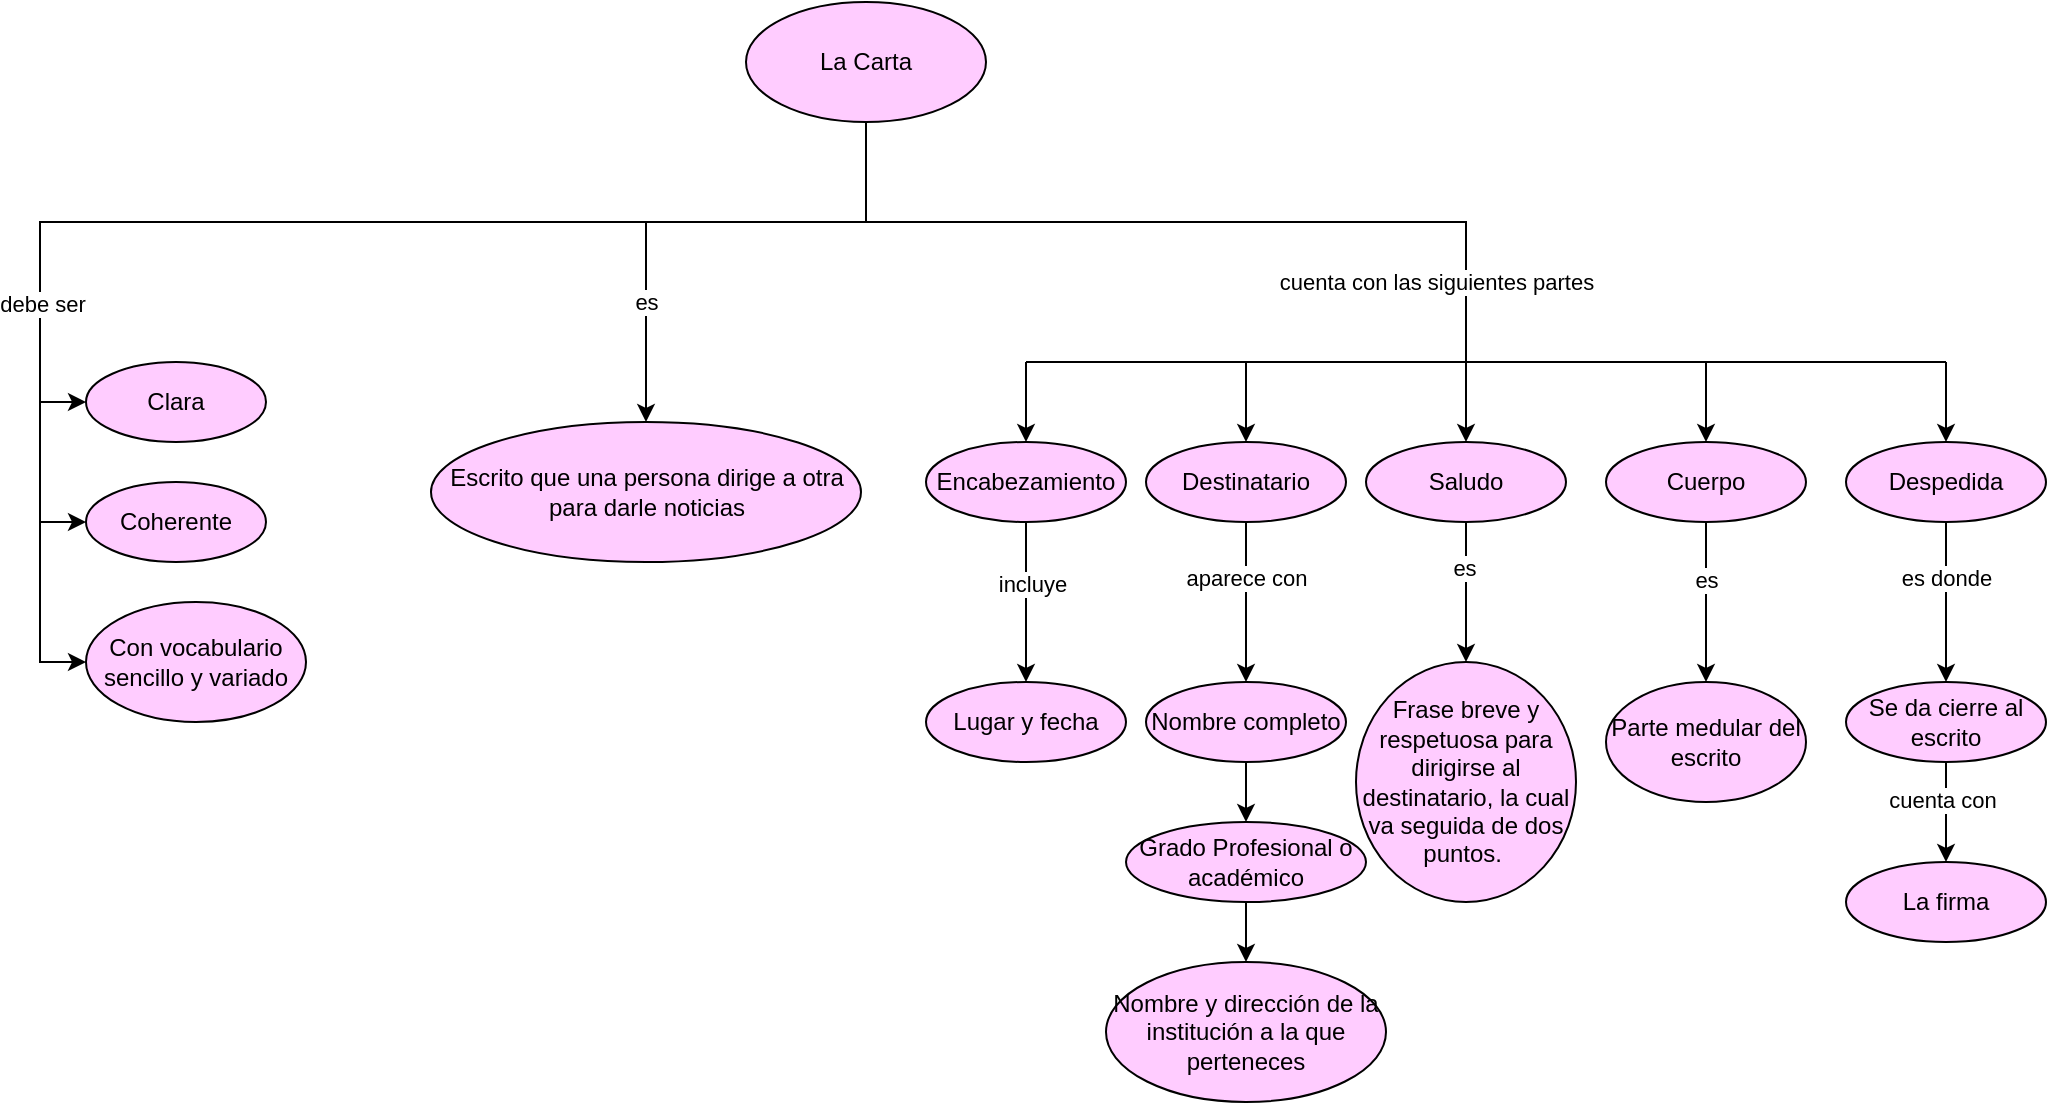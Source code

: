 <mxfile version="20.2.7" type="device"><diagram id="TNdrex0NeF5Cxx3AeBo5" name="Página-1"><mxGraphModel dx="1248" dy="675" grid="1" gridSize="10" guides="1" tooltips="1" connect="1" arrows="1" fold="1" page="0" pageScale="1" pageWidth="827" pageHeight="1169" math="0" shadow="0"><root><mxCell id="0"/><mxCell id="1" parent="0"/><mxCell id="1sqlkqrF6OZUbzUR-Zhz-3" value="" style="edgeStyle=orthogonalEdgeStyle;rounded=0;orthogonalLoop=1;jettySize=auto;html=1;fillColor=#FFCCFF;" edge="1" parent="1" source="1sqlkqrF6OZUbzUR-Zhz-1" target="1sqlkqrF6OZUbzUR-Zhz-2"><mxGeometry relative="1" as="geometry"><Array as="points"><mxPoint x="510" y="230"/><mxPoint x="400" y="230"/></Array></mxGeometry></mxCell><mxCell id="1sqlkqrF6OZUbzUR-Zhz-4" value="es" style="edgeLabel;html=1;align=center;verticalAlign=middle;resizable=0;points=[];fillColor=#FFCCFF;" vertex="1" connectable="0" parent="1sqlkqrF6OZUbzUR-Zhz-3"><mxGeometry x="-0.275" y="5" relative="1" as="geometry"><mxPoint x="-66" y="35" as="offset"/></mxGeometry></mxCell><mxCell id="1sqlkqrF6OZUbzUR-Zhz-1" value="La Carta" style="ellipse;whiteSpace=wrap;html=1;fillColor=#FFCCFF;" vertex="1" parent="1"><mxGeometry x="450" y="120" width="120" height="60" as="geometry"/></mxCell><mxCell id="1sqlkqrF6OZUbzUR-Zhz-2" value="Escrito que una persona dirige a otra para darle noticias" style="ellipse;whiteSpace=wrap;html=1;fillColor=#FFCCFF;" vertex="1" parent="1"><mxGeometry x="292.5" y="330" width="215" height="70" as="geometry"/></mxCell><mxCell id="1sqlkqrF6OZUbzUR-Zhz-10" value="" style="endArrow=classic;html=1;rounded=0;entryX=0;entryY=0.5;entryDx=0;entryDy=0;fillColor=#FFCCFF;" edge="1" parent="1" target="1sqlkqrF6OZUbzUR-Zhz-15"><mxGeometry width="50" height="50" relative="1" as="geometry"><mxPoint x="400" y="230" as="sourcePoint"/><mxPoint x="97" y="320" as="targetPoint"/><Array as="points"><mxPoint x="97" y="230"/><mxPoint x="97" y="450"/></Array></mxGeometry></mxCell><mxCell id="1sqlkqrF6OZUbzUR-Zhz-12" value="debe ser" style="edgeLabel;html=1;align=center;verticalAlign=middle;resizable=0;points=[];fillColor=#FFCCFF;" vertex="1" connectable="0" parent="1sqlkqrF6OZUbzUR-Zhz-10"><mxGeometry x="0.734" y="2" relative="1" as="geometry"><mxPoint x="-1" y="-130" as="offset"/></mxGeometry></mxCell><mxCell id="1sqlkqrF6OZUbzUR-Zhz-13" value="Clara" style="ellipse;whiteSpace=wrap;html=1;fillColor=#FFCCFF;" vertex="1" parent="1"><mxGeometry x="120" y="300" width="90" height="40" as="geometry"/></mxCell><mxCell id="1sqlkqrF6OZUbzUR-Zhz-14" value="Coherente" style="ellipse;whiteSpace=wrap;html=1;fillColor=#FFCCFF;" vertex="1" parent="1"><mxGeometry x="120" y="360" width="90" height="40" as="geometry"/></mxCell><mxCell id="1sqlkqrF6OZUbzUR-Zhz-15" value="Con vocabulario sencillo y variado" style="ellipse;whiteSpace=wrap;html=1;fillColor=#FFCCFF;" vertex="1" parent="1"><mxGeometry x="120" y="420" width="110" height="60" as="geometry"/></mxCell><mxCell id="1sqlkqrF6OZUbzUR-Zhz-16" value="" style="endArrow=classic;html=1;rounded=0;entryX=0;entryY=0.5;entryDx=0;entryDy=0;fillColor=#FFCCFF;" edge="1" parent="1" target="1sqlkqrF6OZUbzUR-Zhz-14"><mxGeometry width="50" height="50" relative="1" as="geometry"><mxPoint x="97" y="380" as="sourcePoint"/><mxPoint x="117.0" y="380" as="targetPoint"/></mxGeometry></mxCell><mxCell id="1sqlkqrF6OZUbzUR-Zhz-17" value="" style="endArrow=classic;html=1;rounded=0;entryX=0;entryY=0.5;entryDx=0;entryDy=0;fillColor=#FFCCFF;" edge="1" parent="1" target="1sqlkqrF6OZUbzUR-Zhz-13"><mxGeometry width="50" height="50" relative="1" as="geometry"><mxPoint x="97" y="319.95" as="sourcePoint"/><mxPoint x="110" y="320" as="targetPoint"/></mxGeometry></mxCell><mxCell id="1sqlkqrF6OZUbzUR-Zhz-34" value="" style="edgeStyle=orthogonalEdgeStyle;rounded=0;orthogonalLoop=1;jettySize=auto;html=1;fillColor=#FFCCFF;" edge="1" parent="1" source="1sqlkqrF6OZUbzUR-Zhz-19" target="1sqlkqrF6OZUbzUR-Zhz-33"><mxGeometry relative="1" as="geometry"/></mxCell><mxCell id="1sqlkqrF6OZUbzUR-Zhz-35" value="incluye" style="edgeLabel;html=1;align=center;verticalAlign=middle;resizable=0;points=[];fillColor=#FFCCFF;" vertex="1" connectable="0" parent="1sqlkqrF6OZUbzUR-Zhz-34"><mxGeometry x="-0.233" y="3" relative="1" as="geometry"><mxPoint as="offset"/></mxGeometry></mxCell><mxCell id="1sqlkqrF6OZUbzUR-Zhz-19" value="Encabezamiento" style="ellipse;whiteSpace=wrap;html=1;fillColor=#FFCCFF;" vertex="1" parent="1"><mxGeometry x="540" y="340" width="100" height="40" as="geometry"/></mxCell><mxCell id="1sqlkqrF6OZUbzUR-Zhz-20" value="" style="endArrow=none;html=1;rounded=0;fillColor=#FFCCFF;" edge="1" parent="1"><mxGeometry width="50" height="50" relative="1" as="geometry"><mxPoint x="400" y="230" as="sourcePoint"/><mxPoint x="810" y="300" as="targetPoint"/><Array as="points"><mxPoint x="810" y="230"/></Array></mxGeometry></mxCell><mxCell id="1sqlkqrF6OZUbzUR-Zhz-32" value="cuenta con las siguientes partes" style="edgeLabel;html=1;align=center;verticalAlign=middle;resizable=0;points=[];fillColor=#FFCCFF;" vertex="1" connectable="0" parent="1sqlkqrF6OZUbzUR-Zhz-20"><mxGeometry x="0.505" y="-1" relative="1" as="geometry"><mxPoint x="34" y="29" as="offset"/></mxGeometry></mxCell><mxCell id="1sqlkqrF6OZUbzUR-Zhz-38" value="" style="edgeStyle=orthogonalEdgeStyle;rounded=0;orthogonalLoop=1;jettySize=auto;html=1;fillColor=#FFCCFF;" edge="1" parent="1" source="1sqlkqrF6OZUbzUR-Zhz-22" target="1sqlkqrF6OZUbzUR-Zhz-37"><mxGeometry relative="1" as="geometry"/></mxCell><mxCell id="1sqlkqrF6OZUbzUR-Zhz-39" value="aparece con" style="edgeLabel;html=1;align=center;verticalAlign=middle;resizable=0;points=[];fillColor=#FFCCFF;" vertex="1" connectable="0" parent="1sqlkqrF6OZUbzUR-Zhz-38"><mxGeometry x="-0.308" relative="1" as="geometry"><mxPoint as="offset"/></mxGeometry></mxCell><mxCell id="1sqlkqrF6OZUbzUR-Zhz-22" value="Destinatario" style="ellipse;whiteSpace=wrap;html=1;fillColor=#FFCCFF;" vertex="1" parent="1"><mxGeometry x="650" y="340" width="100" height="40" as="geometry"/></mxCell><mxCell id="1sqlkqrF6OZUbzUR-Zhz-46" value="" style="edgeStyle=orthogonalEdgeStyle;rounded=0;orthogonalLoop=1;jettySize=auto;html=1;fillColor=#FFCCFF;" edge="1" parent="1" source="1sqlkqrF6OZUbzUR-Zhz-23" target="1sqlkqrF6OZUbzUR-Zhz-45"><mxGeometry relative="1" as="geometry"/></mxCell><mxCell id="1sqlkqrF6OZUbzUR-Zhz-47" value="es" style="edgeLabel;html=1;align=center;verticalAlign=middle;resizable=0;points=[];fillColor=#FFCCFF;" vertex="1" connectable="0" parent="1sqlkqrF6OZUbzUR-Zhz-46"><mxGeometry x="-0.356" y="-1" relative="1" as="geometry"><mxPoint as="offset"/></mxGeometry></mxCell><mxCell id="1sqlkqrF6OZUbzUR-Zhz-23" value="Saludo&lt;span style=&quot;color: rgba(0, 0, 0, 0); font-family: monospace; font-size: 0px; text-align: start;&quot;&gt;%3CmxGraphModel%3E%3Croot%3E%3CmxCell%20id%3D%220%22%2F%3E%3CmxCell%20id%3D%221%22%20parent%3D%220%22%2F%3E%3CmxCell%20id%3D%222%22%20value%3D%22Destinatario%22%20style%3D%22ellipse%3BwhiteSpace%3Dwrap%3Bhtml%3D1%3B%22%20vertex%3D%221%22%20parent%3D%221%22%3E%3CmxGeometry%20x%3D%22660%22%20y%3D%22320%22%20width%3D%22100%22%20height%3D%2240%22%20as%3D%22geometry%22%2F%3E%3C%2FmxCell%3E%3C%2Froot%3E%3C%2FmxGraphModel%3E&lt;/span&gt;" style="ellipse;whiteSpace=wrap;html=1;fillColor=#FFCCFF;" vertex="1" parent="1"><mxGeometry x="760" y="340" width="100" height="40" as="geometry"/></mxCell><mxCell id="1sqlkqrF6OZUbzUR-Zhz-51" value="" style="edgeStyle=orthogonalEdgeStyle;rounded=0;orthogonalLoop=1;jettySize=auto;html=1;fillColor=#FFCCFF;" edge="1" parent="1" source="1sqlkqrF6OZUbzUR-Zhz-24" target="1sqlkqrF6OZUbzUR-Zhz-50"><mxGeometry relative="1" as="geometry"/></mxCell><mxCell id="1sqlkqrF6OZUbzUR-Zhz-52" value="es" style="edgeLabel;html=1;align=center;verticalAlign=middle;resizable=0;points=[];fillColor=#FFCCFF;" vertex="1" connectable="0" parent="1sqlkqrF6OZUbzUR-Zhz-51"><mxGeometry x="-0.271" relative="1" as="geometry"><mxPoint as="offset"/></mxGeometry></mxCell><mxCell id="1sqlkqrF6OZUbzUR-Zhz-24" value="Cuerpo" style="ellipse;whiteSpace=wrap;html=1;fillColor=#FFCCFF;" vertex="1" parent="1"><mxGeometry x="880" y="340" width="100" height="40" as="geometry"/></mxCell><mxCell id="1sqlkqrF6OZUbzUR-Zhz-25" value="" style="endArrow=none;html=1;rounded=0;fillColor=#FFCCFF;" edge="1" parent="1"><mxGeometry width="50" height="50" relative="1" as="geometry"><mxPoint x="590" y="300" as="sourcePoint"/><mxPoint x="1050" y="300" as="targetPoint"/></mxGeometry></mxCell><mxCell id="1sqlkqrF6OZUbzUR-Zhz-26" value="" style="endArrow=classic;html=1;rounded=0;entryX=0.5;entryY=0;entryDx=0;entryDy=0;fillColor=#FFCCFF;" edge="1" parent="1" target="1sqlkqrF6OZUbzUR-Zhz-19"><mxGeometry width="50" height="50" relative="1" as="geometry"><mxPoint x="590" y="300" as="sourcePoint"/><mxPoint x="720" y="330" as="targetPoint"/></mxGeometry></mxCell><mxCell id="1sqlkqrF6OZUbzUR-Zhz-27" value="" style="endArrow=classic;html=1;rounded=0;entryX=0.5;entryY=0;entryDx=0;entryDy=0;fillColor=#FFCCFF;" edge="1" parent="1" target="1sqlkqrF6OZUbzUR-Zhz-22"><mxGeometry width="50" height="50" relative="1" as="geometry"><mxPoint x="700" y="300" as="sourcePoint"/><mxPoint x="600" y="350" as="targetPoint"/></mxGeometry></mxCell><mxCell id="1sqlkqrF6OZUbzUR-Zhz-28" value="" style="endArrow=classic;html=1;rounded=0;entryX=0.5;entryY=0;entryDx=0;entryDy=0;fillColor=#FFCCFF;" edge="1" parent="1" target="1sqlkqrF6OZUbzUR-Zhz-23"><mxGeometry width="50" height="50" relative="1" as="geometry"><mxPoint x="810" y="300" as="sourcePoint"/><mxPoint x="710" y="350" as="targetPoint"/></mxGeometry></mxCell><mxCell id="1sqlkqrF6OZUbzUR-Zhz-29" value="" style="endArrow=classic;html=1;rounded=0;entryX=0.5;entryY=0;entryDx=0;entryDy=0;fillColor=#FFCCFF;" edge="1" parent="1" target="1sqlkqrF6OZUbzUR-Zhz-24"><mxGeometry width="50" height="50" relative="1" as="geometry"><mxPoint x="930" y="300" as="sourcePoint"/><mxPoint x="820" y="350" as="targetPoint"/></mxGeometry></mxCell><mxCell id="1sqlkqrF6OZUbzUR-Zhz-33" value="Lugar y fecha" style="ellipse;whiteSpace=wrap;html=1;fillColor=#FFCCFF;" vertex="1" parent="1"><mxGeometry x="540" y="460" width="100" height="40" as="geometry"/></mxCell><mxCell id="1sqlkqrF6OZUbzUR-Zhz-42" value="" style="edgeStyle=orthogonalEdgeStyle;rounded=0;orthogonalLoop=1;jettySize=auto;html=1;fillColor=#FFCCFF;" edge="1" parent="1" source="1sqlkqrF6OZUbzUR-Zhz-37" target="1sqlkqrF6OZUbzUR-Zhz-41"><mxGeometry relative="1" as="geometry"/></mxCell><mxCell id="1sqlkqrF6OZUbzUR-Zhz-37" value="Nombre completo" style="ellipse;whiteSpace=wrap;html=1;fillColor=#FFCCFF;" vertex="1" parent="1"><mxGeometry x="650" y="460" width="100" height="40" as="geometry"/></mxCell><mxCell id="1sqlkqrF6OZUbzUR-Zhz-44" value="" style="edgeStyle=orthogonalEdgeStyle;rounded=0;orthogonalLoop=1;jettySize=auto;html=1;fillColor=#FFCCFF;" edge="1" parent="1" source="1sqlkqrF6OZUbzUR-Zhz-41" target="1sqlkqrF6OZUbzUR-Zhz-43"><mxGeometry relative="1" as="geometry"/></mxCell><mxCell id="1sqlkqrF6OZUbzUR-Zhz-41" value="Grado Profesional o académico" style="ellipse;whiteSpace=wrap;html=1;fillColor=#FFCCFF;" vertex="1" parent="1"><mxGeometry x="640" y="530" width="120" height="40" as="geometry"/></mxCell><mxCell id="1sqlkqrF6OZUbzUR-Zhz-43" value="Nombre y dirección de la institución a la que perteneces" style="ellipse;whiteSpace=wrap;html=1;fillColor=#FFCCFF;" vertex="1" parent="1"><mxGeometry x="630" y="600" width="140" height="70" as="geometry"/></mxCell><mxCell id="1sqlkqrF6OZUbzUR-Zhz-45" value="Frase breve y respetuosa para dirigirse al destinatario, la cual va seguida de dos puntos.&amp;nbsp;" style="ellipse;whiteSpace=wrap;html=1;fillColor=#FFCCFF;" vertex="1" parent="1"><mxGeometry x="755" y="450" width="110" height="120" as="geometry"/></mxCell><mxCell id="1sqlkqrF6OZUbzUR-Zhz-54" value="" style="edgeStyle=orthogonalEdgeStyle;rounded=0;orthogonalLoop=1;jettySize=auto;html=1;fillColor=#FFCCFF;" edge="1" parent="1" source="1sqlkqrF6OZUbzUR-Zhz-48" target="1sqlkqrF6OZUbzUR-Zhz-53"><mxGeometry relative="1" as="geometry"/></mxCell><mxCell id="1sqlkqrF6OZUbzUR-Zhz-55" value="es donde" style="edgeLabel;html=1;align=center;verticalAlign=middle;resizable=0;points=[];fillColor=#FFCCFF;" vertex="1" connectable="0" parent="1sqlkqrF6OZUbzUR-Zhz-54"><mxGeometry x="-0.306" relative="1" as="geometry"><mxPoint as="offset"/></mxGeometry></mxCell><mxCell id="1sqlkqrF6OZUbzUR-Zhz-48" value="Despedida" style="ellipse;whiteSpace=wrap;html=1;fillColor=#FFCCFF;" vertex="1" parent="1"><mxGeometry x="1000" y="340" width="100" height="40" as="geometry"/></mxCell><mxCell id="1sqlkqrF6OZUbzUR-Zhz-49" value="" style="endArrow=classic;html=1;rounded=0;entryX=0.5;entryY=0;entryDx=0;entryDy=0;fillColor=#FFCCFF;" edge="1" parent="1" target="1sqlkqrF6OZUbzUR-Zhz-48"><mxGeometry width="50" height="50" relative="1" as="geometry"><mxPoint x="1050" y="300" as="sourcePoint"/><mxPoint x="940" y="350" as="targetPoint"/></mxGeometry></mxCell><mxCell id="1sqlkqrF6OZUbzUR-Zhz-50" value="Parte medular del escrito" style="ellipse;whiteSpace=wrap;html=1;fillColor=#FFCCFF;" vertex="1" parent="1"><mxGeometry x="880" y="460" width="100" height="60" as="geometry"/></mxCell><mxCell id="1sqlkqrF6OZUbzUR-Zhz-57" value="" style="edgeStyle=orthogonalEdgeStyle;rounded=0;orthogonalLoop=1;jettySize=auto;html=1;fillColor=#FFCCFF;" edge="1" parent="1" source="1sqlkqrF6OZUbzUR-Zhz-53" target="1sqlkqrF6OZUbzUR-Zhz-56"><mxGeometry relative="1" as="geometry"/></mxCell><mxCell id="1sqlkqrF6OZUbzUR-Zhz-58" value="cuenta con" style="edgeLabel;html=1;align=center;verticalAlign=middle;resizable=0;points=[];fillColor=#FFCCFF;" vertex="1" connectable="0" parent="1sqlkqrF6OZUbzUR-Zhz-57"><mxGeometry x="-0.248" y="-2" relative="1" as="geometry"><mxPoint as="offset"/></mxGeometry></mxCell><mxCell id="1sqlkqrF6OZUbzUR-Zhz-53" value="Se da cierre al escrito" style="ellipse;whiteSpace=wrap;html=1;fillColor=#FFCCFF;" vertex="1" parent="1"><mxGeometry x="1000" y="460" width="100" height="40" as="geometry"/></mxCell><mxCell id="1sqlkqrF6OZUbzUR-Zhz-56" value="La firma" style="ellipse;whiteSpace=wrap;html=1;fillColor=#FFCCFF;" vertex="1" parent="1"><mxGeometry x="1000" y="550" width="100" height="40" as="geometry"/></mxCell></root></mxGraphModel></diagram></mxfile>